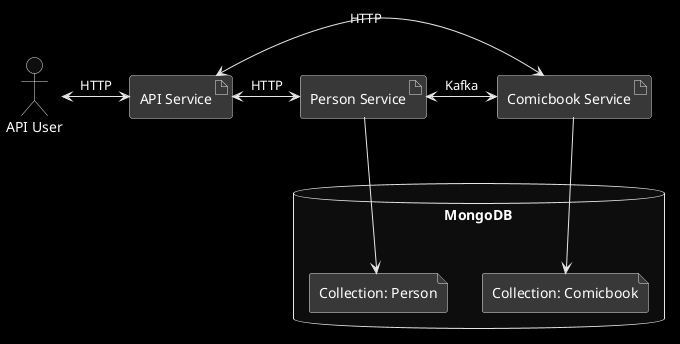 @startuml
skinparam monochrome reverse

:API User: as User

artifact "API Service" as API
artifact "Comicbook Service" as Comicbook
artifact "Person Service" as Person

User <-> API: HTTP

API <-> Comicbook: HTTP
API <-> Person: HTTP
Person <-> Comicbook: Kafka

database MongoDB {
    file "Collection: Person" as PersonCollection
    file "Collection: Comicbook" as ComicbookCollection
}

Person --> PersonCollection
Comicbook --> ComicbookCollection

skinparam artifact {
  backgroundColor lightgreen
}

skinparam file {
  backgroundColor lightgreen
}

skinparam database {
  backgroundColor beige
}

@enduml